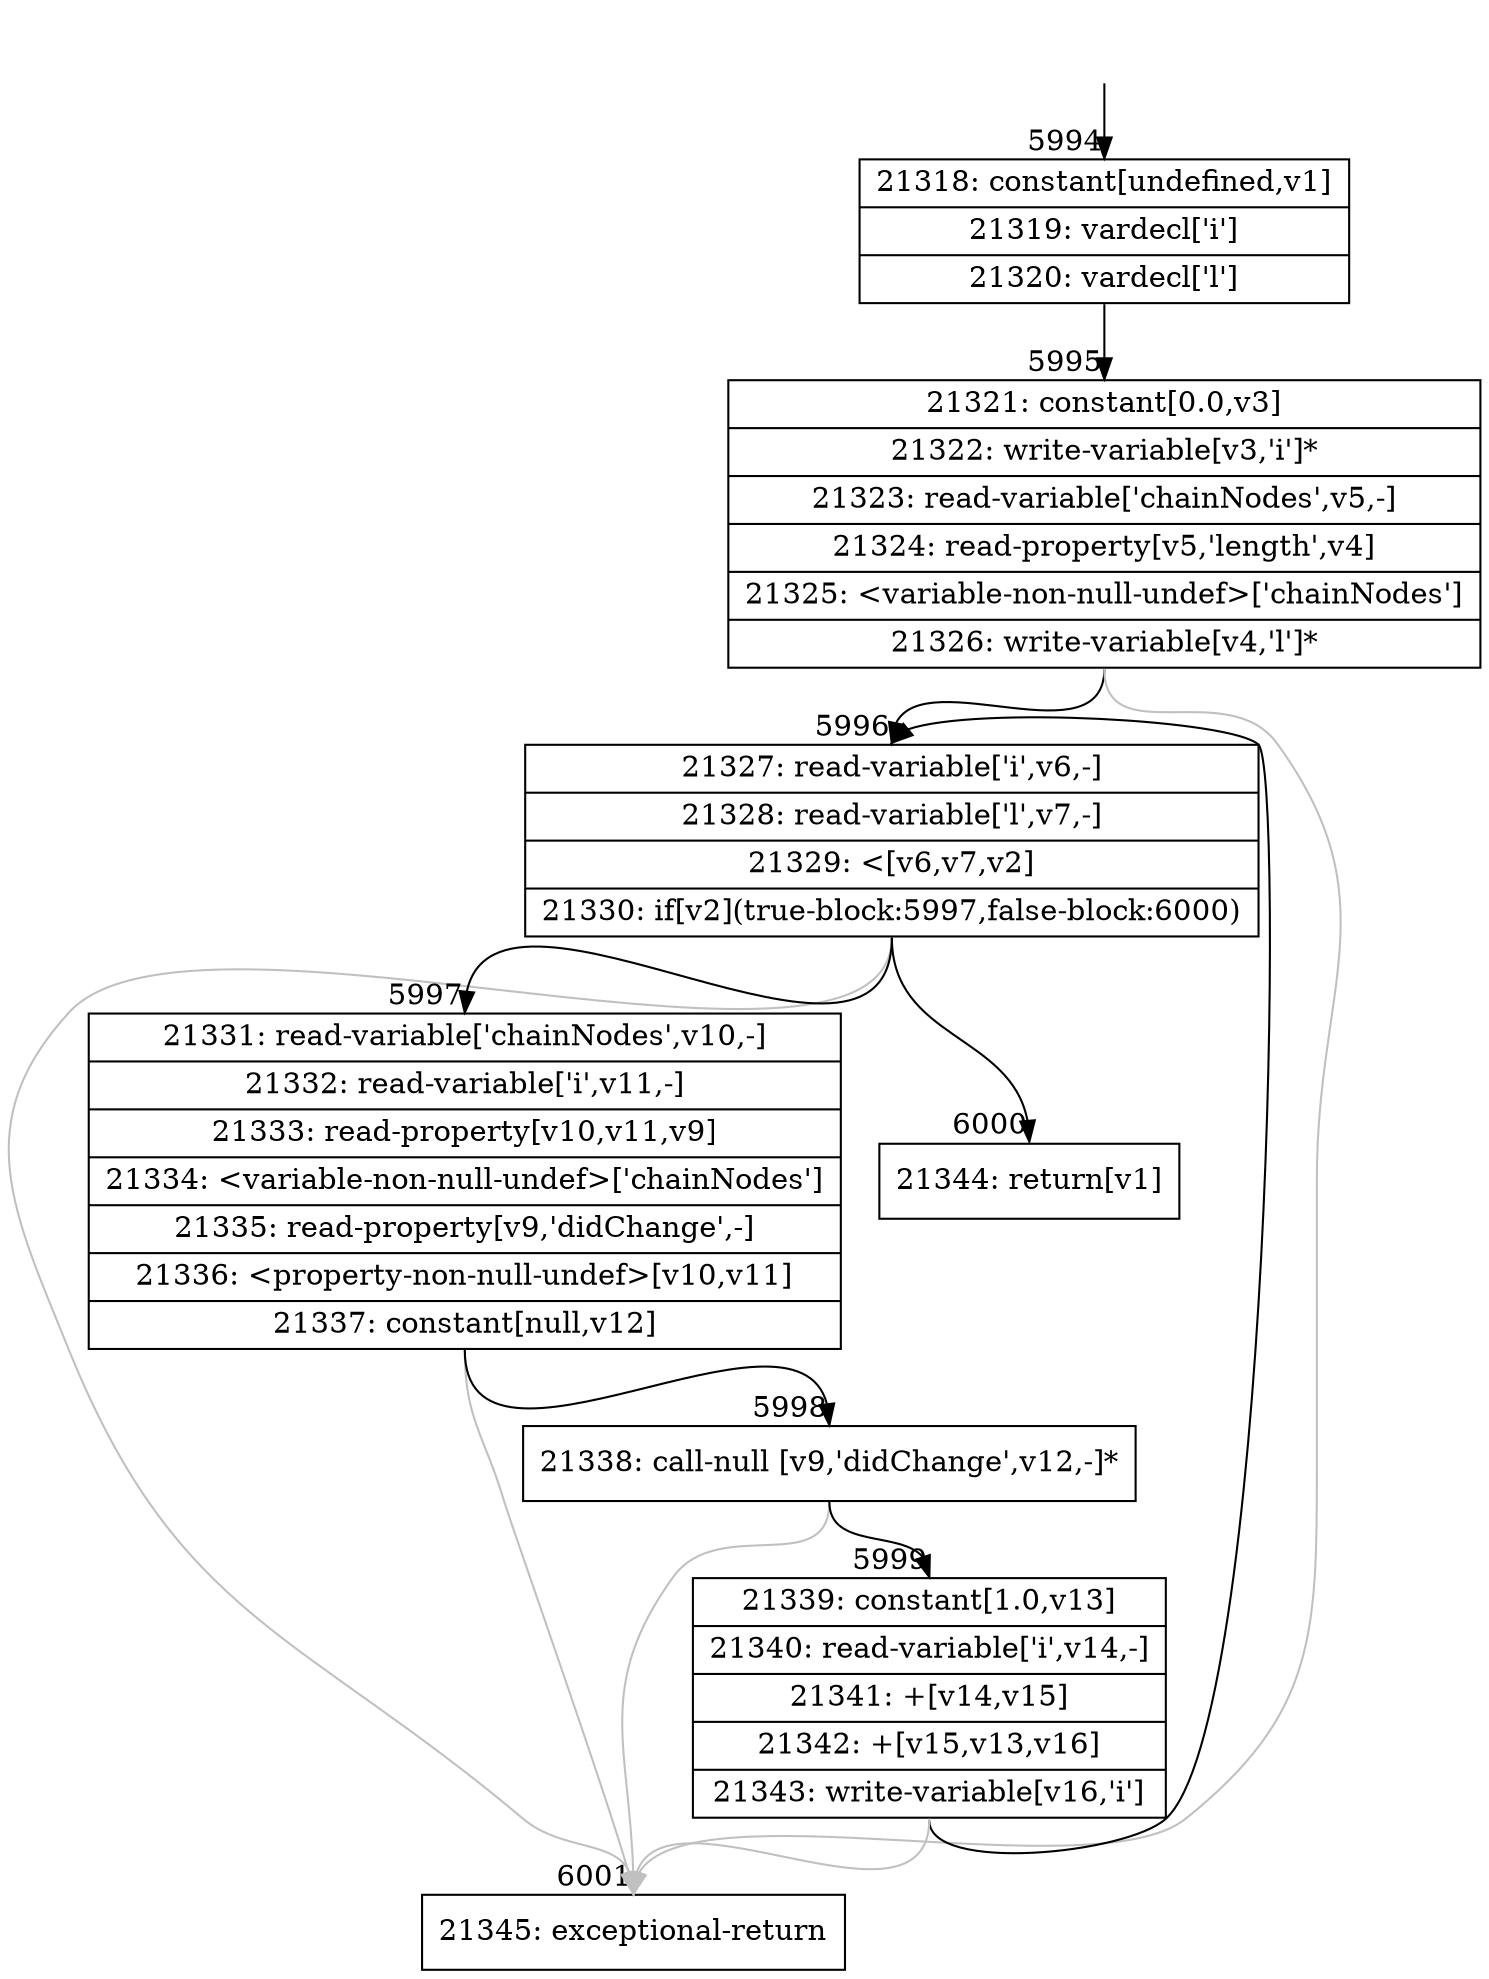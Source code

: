 digraph {
rankdir="TD"
BB_entry483[shape=none,label=""];
BB_entry483 -> BB5994 [tailport=s, headport=n, headlabel="    5994"]
BB5994 [shape=record label="{21318: constant[undefined,v1]|21319: vardecl['i']|21320: vardecl['l']}" ] 
BB5994 -> BB5995 [tailport=s, headport=n, headlabel="      5995"]
BB5995 [shape=record label="{21321: constant[0.0,v3]|21322: write-variable[v3,'i']*|21323: read-variable['chainNodes',v5,-]|21324: read-property[v5,'length',v4]|21325: \<variable-non-null-undef\>['chainNodes']|21326: write-variable[v4,'l']*}" ] 
BB5995 -> BB5996 [tailport=s, headport=n, headlabel="      5996"]
BB5995 -> BB6001 [tailport=s, headport=n, color=gray, headlabel="      6001"]
BB5996 [shape=record label="{21327: read-variable['i',v6,-]|21328: read-variable['l',v7,-]|21329: \<[v6,v7,v2]|21330: if[v2](true-block:5997,false-block:6000)}" ] 
BB5996 -> BB5997 [tailport=s, headport=n, headlabel="      5997"]
BB5996 -> BB6000 [tailport=s, headport=n, headlabel="      6000"]
BB5996 -> BB6001 [tailport=s, headport=n, color=gray]
BB5997 [shape=record label="{21331: read-variable['chainNodes',v10,-]|21332: read-variable['i',v11,-]|21333: read-property[v10,v11,v9]|21334: \<variable-non-null-undef\>['chainNodes']|21335: read-property[v9,'didChange',-]|21336: \<property-non-null-undef\>[v10,v11]|21337: constant[null,v12]}" ] 
BB5997 -> BB5998 [tailport=s, headport=n, headlabel="      5998"]
BB5997 -> BB6001 [tailport=s, headport=n, color=gray]
BB5998 [shape=record label="{21338: call-null [v9,'didChange',v12,-]*}" ] 
BB5998 -> BB5999 [tailport=s, headport=n, headlabel="      5999"]
BB5998 -> BB6001 [tailport=s, headport=n, color=gray]
BB5999 [shape=record label="{21339: constant[1.0,v13]|21340: read-variable['i',v14,-]|21341: +[v14,v15]|21342: +[v15,v13,v16]|21343: write-variable[v16,'i']}" ] 
BB5999 -> BB5996 [tailport=s, headport=n]
BB5999 -> BB6001 [tailport=s, headport=n, color=gray]
BB6000 [shape=record label="{21344: return[v1]}" ] 
BB6001 [shape=record label="{21345: exceptional-return}" ] 
//#$~ 10876
}
